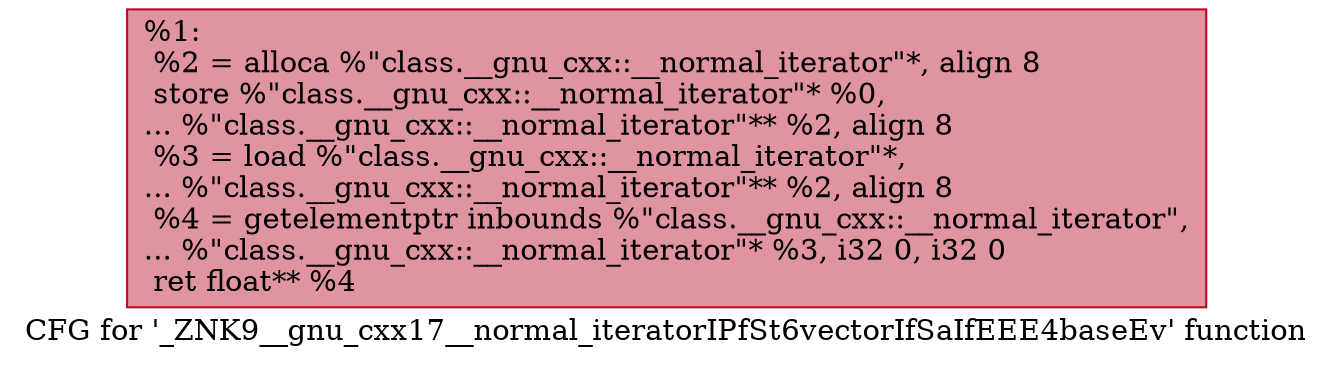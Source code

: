 digraph "CFG for '_ZNK9__gnu_cxx17__normal_iteratorIPfSt6vectorIfSaIfEEE4baseEv' function" {
	label="CFG for '_ZNK9__gnu_cxx17__normal_iteratorIPfSt6vectorIfSaIfEEE4baseEv' function";

	Node0x55c17f05c090 [shape=record,color="#b70d28ff", style=filled, fillcolor="#b70d2870",label="{%1:\l  %2 = alloca %\"class.__gnu_cxx::__normal_iterator\"*, align 8\l  store %\"class.__gnu_cxx::__normal_iterator\"* %0,\l... %\"class.__gnu_cxx::__normal_iterator\"** %2, align 8\l  %3 = load %\"class.__gnu_cxx::__normal_iterator\"*,\l... %\"class.__gnu_cxx::__normal_iterator\"** %2, align 8\l  %4 = getelementptr inbounds %\"class.__gnu_cxx::__normal_iterator\",\l... %\"class.__gnu_cxx::__normal_iterator\"* %3, i32 0, i32 0\l  ret float** %4\l}"];
}
